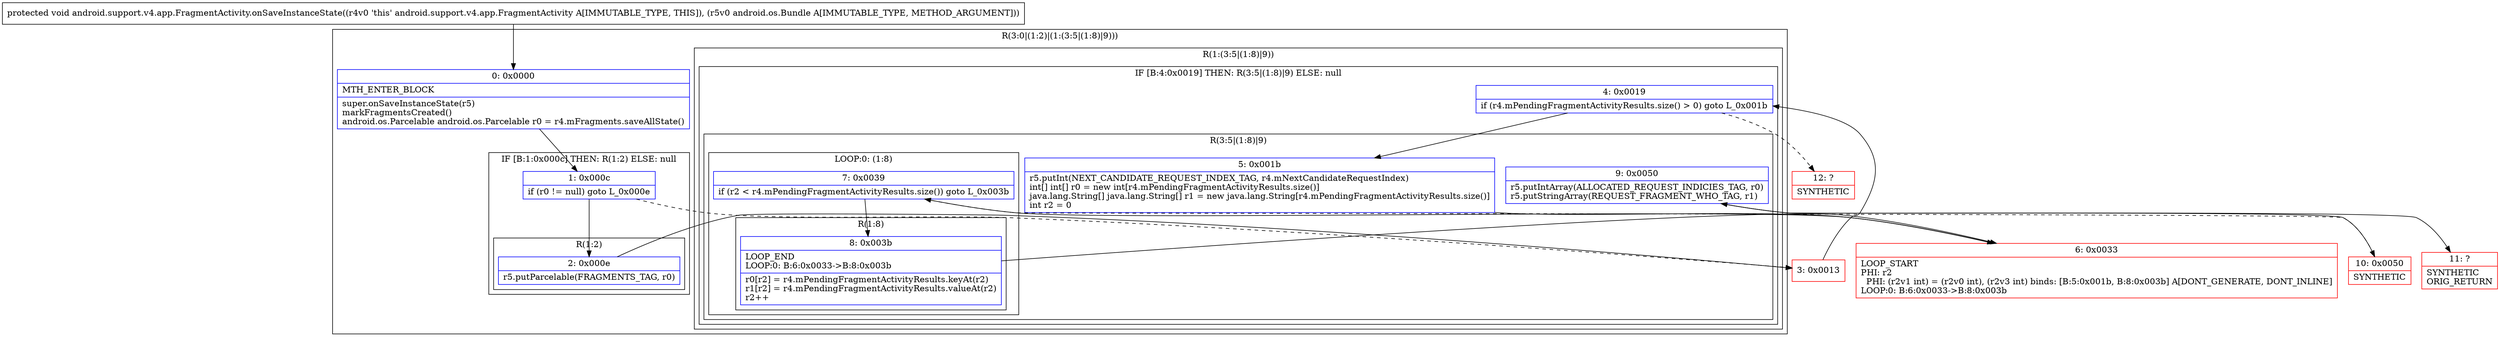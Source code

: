 digraph "CFG forandroid.support.v4.app.FragmentActivity.onSaveInstanceState(Landroid\/os\/Bundle;)V" {
subgraph cluster_Region_519410286 {
label = "R(3:0|(1:2)|(1:(3:5|(1:8)|9)))";
node [shape=record,color=blue];
Node_0 [shape=record,label="{0\:\ 0x0000|MTH_ENTER_BLOCK\l|super.onSaveInstanceState(r5)\lmarkFragmentsCreated()\landroid.os.Parcelable android.os.Parcelable r0 = r4.mFragments.saveAllState()\l}"];
subgraph cluster_IfRegion_1536710798 {
label = "IF [B:1:0x000c] THEN: R(1:2) ELSE: null";
node [shape=record,color=blue];
Node_1 [shape=record,label="{1\:\ 0x000c|if (r0 != null) goto L_0x000e\l}"];
subgraph cluster_Region_244784944 {
label = "R(1:2)";
node [shape=record,color=blue];
Node_2 [shape=record,label="{2\:\ 0x000e|r5.putParcelable(FRAGMENTS_TAG, r0)\l}"];
}
}
subgraph cluster_Region_1991214222 {
label = "R(1:(3:5|(1:8)|9))";
node [shape=record,color=blue];
subgraph cluster_IfRegion_1915880592 {
label = "IF [B:4:0x0019] THEN: R(3:5|(1:8)|9) ELSE: null";
node [shape=record,color=blue];
Node_4 [shape=record,label="{4\:\ 0x0019|if (r4.mPendingFragmentActivityResults.size() \> 0) goto L_0x001b\l}"];
subgraph cluster_Region_992078798 {
label = "R(3:5|(1:8)|9)";
node [shape=record,color=blue];
Node_5 [shape=record,label="{5\:\ 0x001b|r5.putInt(NEXT_CANDIDATE_REQUEST_INDEX_TAG, r4.mNextCandidateRequestIndex)\lint[] int[] r0 = new int[r4.mPendingFragmentActivityResults.size()]\ljava.lang.String[] java.lang.String[] r1 = new java.lang.String[r4.mPendingFragmentActivityResults.size()]\lint r2 = 0\l}"];
subgraph cluster_LoopRegion_271588782 {
label = "LOOP:0: (1:8)";
node [shape=record,color=blue];
Node_7 [shape=record,label="{7\:\ 0x0039|if (r2 \< r4.mPendingFragmentActivityResults.size()) goto L_0x003b\l}"];
subgraph cluster_Region_158689318 {
label = "R(1:8)";
node [shape=record,color=blue];
Node_8 [shape=record,label="{8\:\ 0x003b|LOOP_END\lLOOP:0: B:6:0x0033\-\>B:8:0x003b\l|r0[r2] = r4.mPendingFragmentActivityResults.keyAt(r2)\lr1[r2] = r4.mPendingFragmentActivityResults.valueAt(r2)\lr2++\l}"];
}
}
Node_9 [shape=record,label="{9\:\ 0x0050|r5.putIntArray(ALLOCATED_REQUEST_INDICIES_TAG, r0)\lr5.putStringArray(REQUEST_FRAGMENT_WHO_TAG, r1)\l}"];
}
}
}
}
Node_3 [shape=record,color=red,label="{3\:\ 0x0013}"];
Node_6 [shape=record,color=red,label="{6\:\ 0x0033|LOOP_START\lPHI: r2 \l  PHI: (r2v1 int) = (r2v0 int), (r2v3 int) binds: [B:5:0x001b, B:8:0x003b] A[DONT_GENERATE, DONT_INLINE]\lLOOP:0: B:6:0x0033\-\>B:8:0x003b\l}"];
Node_10 [shape=record,color=red,label="{10\:\ 0x0050|SYNTHETIC\l}"];
Node_11 [shape=record,color=red,label="{11\:\ ?|SYNTHETIC\lORIG_RETURN\l}"];
Node_12 [shape=record,color=red,label="{12\:\ ?|SYNTHETIC\l}"];
MethodNode[shape=record,label="{protected void android.support.v4.app.FragmentActivity.onSaveInstanceState((r4v0 'this' android.support.v4.app.FragmentActivity A[IMMUTABLE_TYPE, THIS]), (r5v0 android.os.Bundle A[IMMUTABLE_TYPE, METHOD_ARGUMENT])) }"];
MethodNode -> Node_0;
Node_0 -> Node_1;
Node_1 -> Node_2;
Node_1 -> Node_3[style=dashed];
Node_2 -> Node_3;
Node_4 -> Node_5;
Node_4 -> Node_12[style=dashed];
Node_5 -> Node_6;
Node_7 -> Node_8;
Node_7 -> Node_10[style=dashed];
Node_8 -> Node_6;
Node_9 -> Node_11;
Node_3 -> Node_4;
Node_6 -> Node_7;
Node_10 -> Node_9;
}

